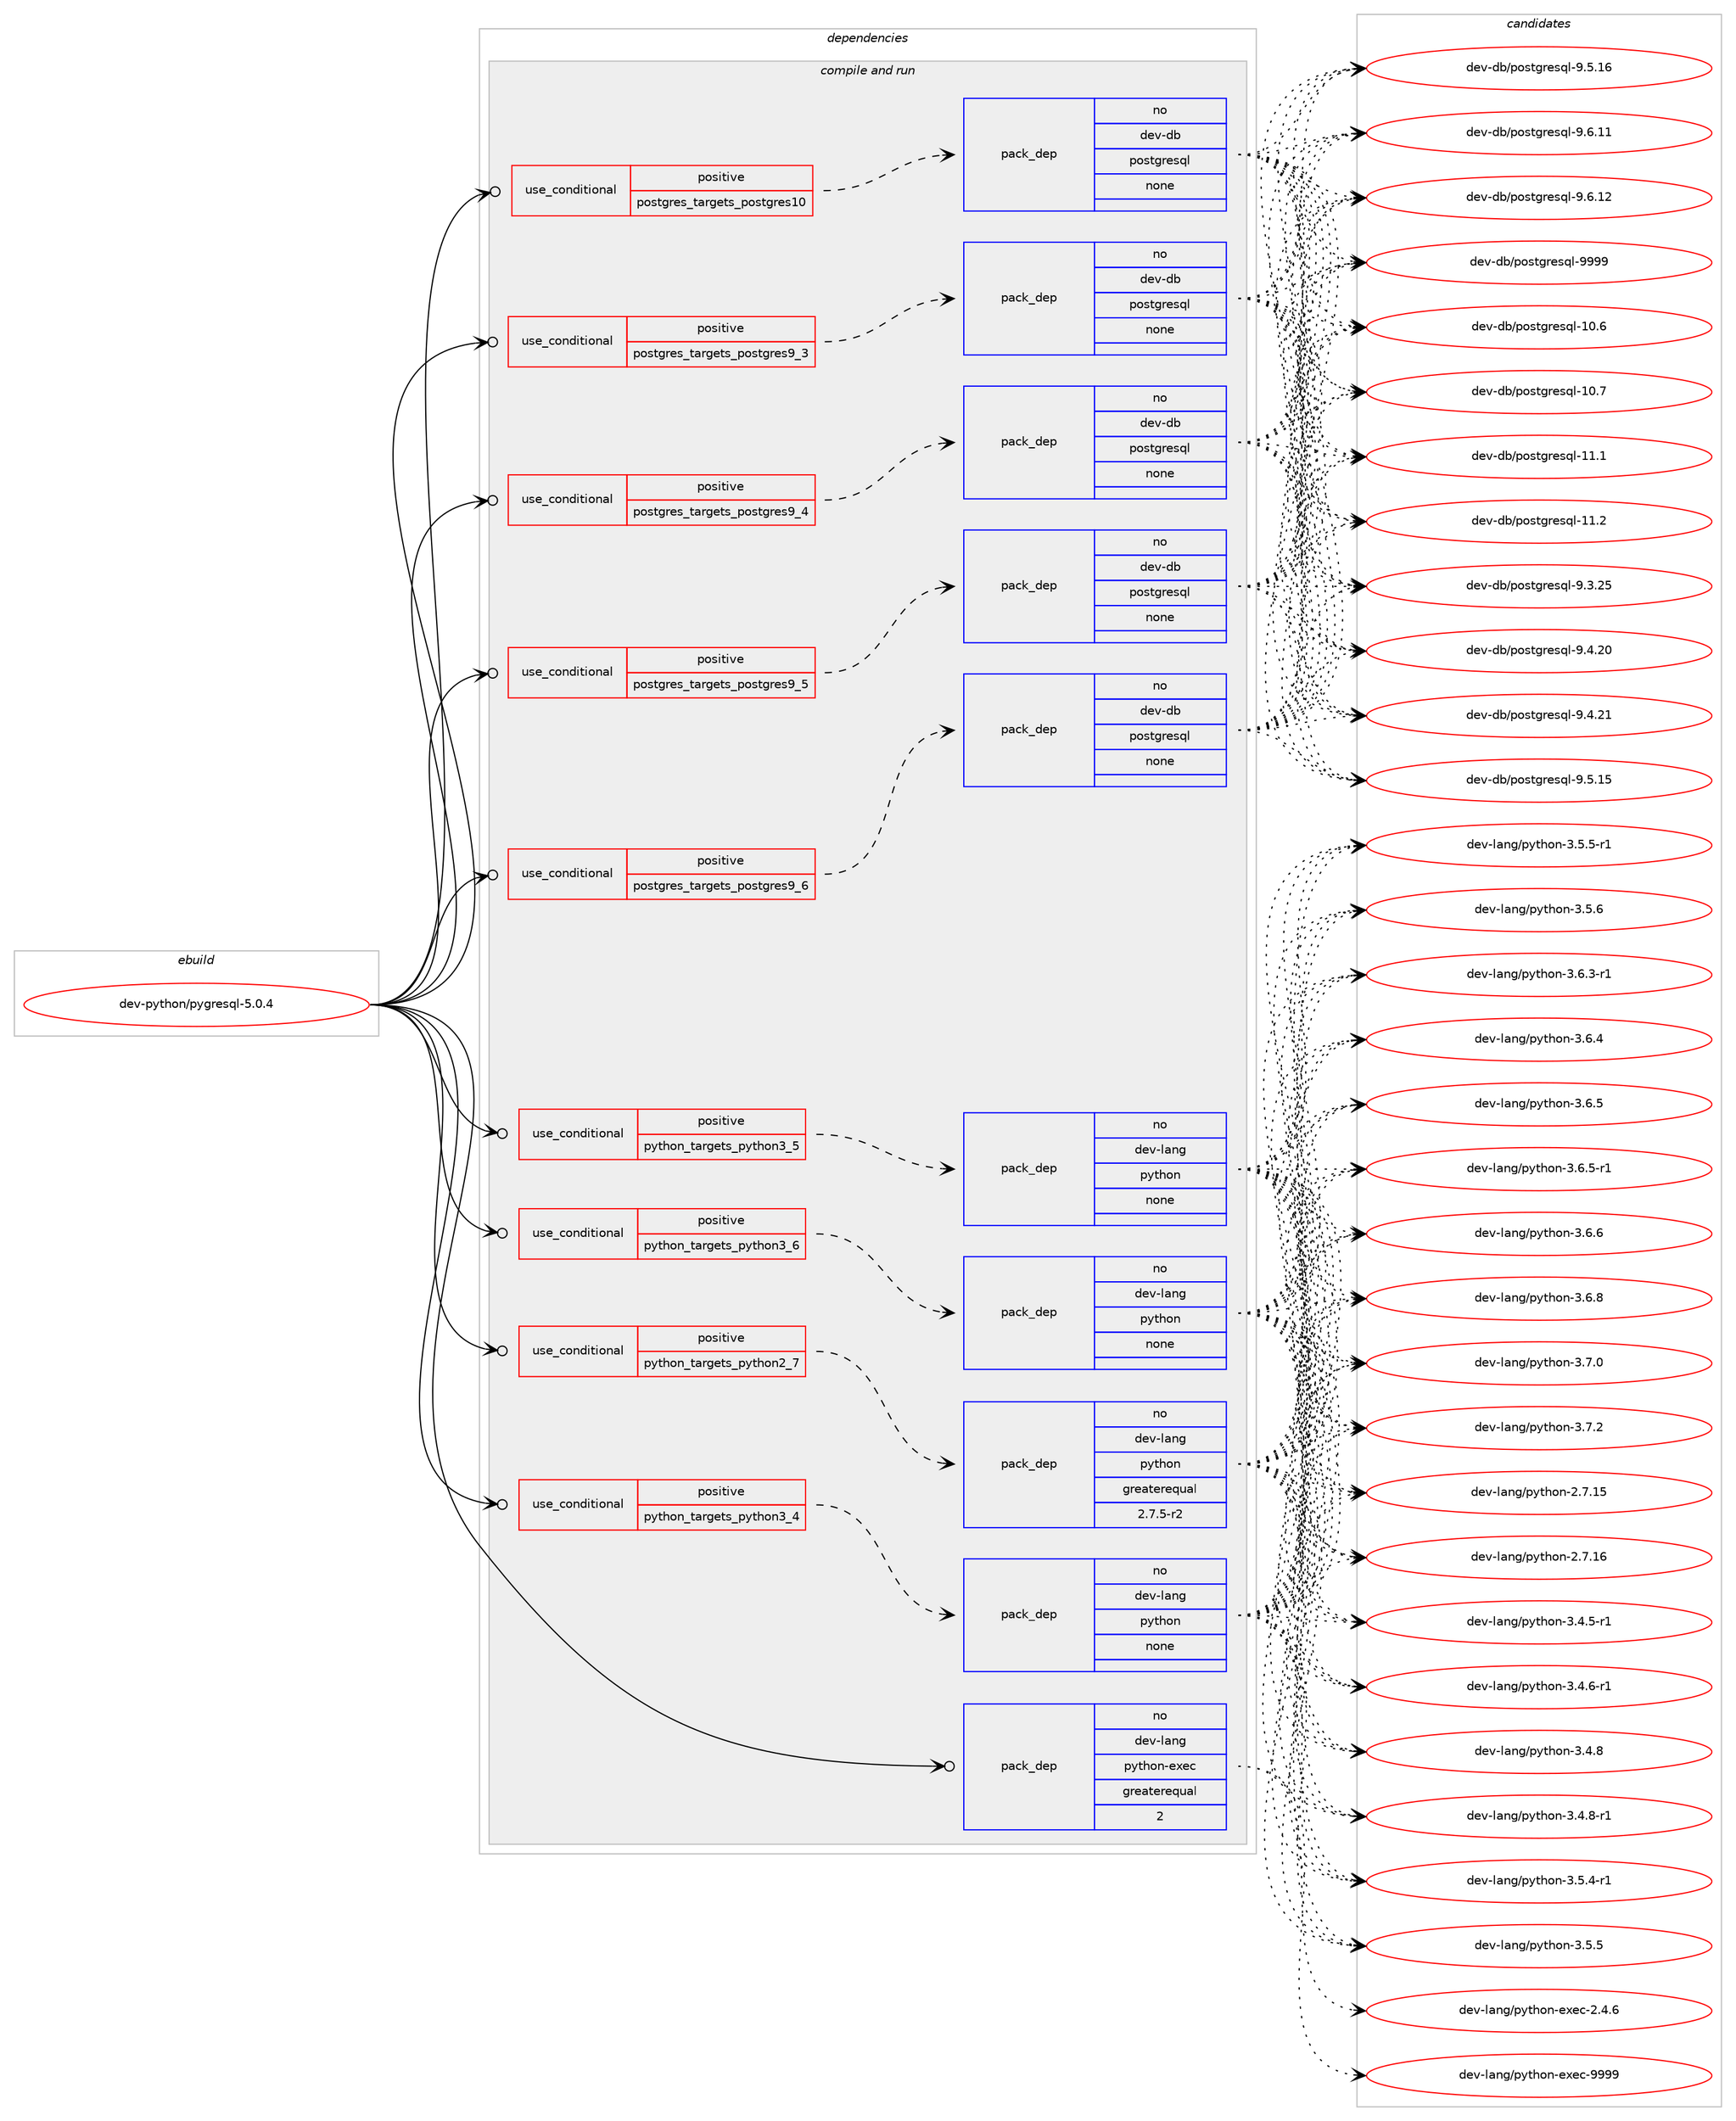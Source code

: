 digraph prolog {

# *************
# Graph options
# *************

newrank=true;
concentrate=true;
compound=true;
graph [rankdir=LR,fontname=Helvetica,fontsize=10,ranksep=1.5];#, ranksep=2.5, nodesep=0.2];
edge  [arrowhead=vee];
node  [fontname=Helvetica,fontsize=10];

# **********
# The ebuild
# **********

subgraph cluster_leftcol {
color=gray;
rank=same;
label=<<i>ebuild</i>>;
id [label="dev-python/pygresql-5.0.4", color=red, width=4, href="../dev-python/pygresql-5.0.4.svg"];
}

# ****************
# The dependencies
# ****************

subgraph cluster_midcol {
color=gray;
label=<<i>dependencies</i>>;
subgraph cluster_compile {
fillcolor="#eeeeee";
style=filled;
label=<<i>compile</i>>;
}
subgraph cluster_compileandrun {
fillcolor="#eeeeee";
style=filled;
label=<<i>compile and run</i>>;
subgraph cond380959 {
dependency1429764 [label=<<TABLE BORDER="0" CELLBORDER="1" CELLSPACING="0" CELLPADDING="4"><TR><TD ROWSPAN="3" CELLPADDING="10">use_conditional</TD></TR><TR><TD>positive</TD></TR><TR><TD>postgres_targets_postgres10</TD></TR></TABLE>>, shape=none, color=red];
subgraph pack1025486 {
dependency1429765 [label=<<TABLE BORDER="0" CELLBORDER="1" CELLSPACING="0" CELLPADDING="4" WIDTH="220"><TR><TD ROWSPAN="6" CELLPADDING="30">pack_dep</TD></TR><TR><TD WIDTH="110">no</TD></TR><TR><TD>dev-db</TD></TR><TR><TD>postgresql</TD></TR><TR><TD>none</TD></TR><TR><TD></TD></TR></TABLE>>, shape=none, color=blue];
}
dependency1429764:e -> dependency1429765:w [weight=20,style="dashed",arrowhead="vee"];
}
id:e -> dependency1429764:w [weight=20,style="solid",arrowhead="odotvee"];
subgraph cond380960 {
dependency1429766 [label=<<TABLE BORDER="0" CELLBORDER="1" CELLSPACING="0" CELLPADDING="4"><TR><TD ROWSPAN="3" CELLPADDING="10">use_conditional</TD></TR><TR><TD>positive</TD></TR><TR><TD>postgres_targets_postgres9_3</TD></TR></TABLE>>, shape=none, color=red];
subgraph pack1025487 {
dependency1429767 [label=<<TABLE BORDER="0" CELLBORDER="1" CELLSPACING="0" CELLPADDING="4" WIDTH="220"><TR><TD ROWSPAN="6" CELLPADDING="30">pack_dep</TD></TR><TR><TD WIDTH="110">no</TD></TR><TR><TD>dev-db</TD></TR><TR><TD>postgresql</TD></TR><TR><TD>none</TD></TR><TR><TD></TD></TR></TABLE>>, shape=none, color=blue];
}
dependency1429766:e -> dependency1429767:w [weight=20,style="dashed",arrowhead="vee"];
}
id:e -> dependency1429766:w [weight=20,style="solid",arrowhead="odotvee"];
subgraph cond380961 {
dependency1429768 [label=<<TABLE BORDER="0" CELLBORDER="1" CELLSPACING="0" CELLPADDING="4"><TR><TD ROWSPAN="3" CELLPADDING="10">use_conditional</TD></TR><TR><TD>positive</TD></TR><TR><TD>postgres_targets_postgres9_4</TD></TR></TABLE>>, shape=none, color=red];
subgraph pack1025488 {
dependency1429769 [label=<<TABLE BORDER="0" CELLBORDER="1" CELLSPACING="0" CELLPADDING="4" WIDTH="220"><TR><TD ROWSPAN="6" CELLPADDING="30">pack_dep</TD></TR><TR><TD WIDTH="110">no</TD></TR><TR><TD>dev-db</TD></TR><TR><TD>postgresql</TD></TR><TR><TD>none</TD></TR><TR><TD></TD></TR></TABLE>>, shape=none, color=blue];
}
dependency1429768:e -> dependency1429769:w [weight=20,style="dashed",arrowhead="vee"];
}
id:e -> dependency1429768:w [weight=20,style="solid",arrowhead="odotvee"];
subgraph cond380962 {
dependency1429770 [label=<<TABLE BORDER="0" CELLBORDER="1" CELLSPACING="0" CELLPADDING="4"><TR><TD ROWSPAN="3" CELLPADDING="10">use_conditional</TD></TR><TR><TD>positive</TD></TR><TR><TD>postgres_targets_postgres9_5</TD></TR></TABLE>>, shape=none, color=red];
subgraph pack1025489 {
dependency1429771 [label=<<TABLE BORDER="0" CELLBORDER="1" CELLSPACING="0" CELLPADDING="4" WIDTH="220"><TR><TD ROWSPAN="6" CELLPADDING="30">pack_dep</TD></TR><TR><TD WIDTH="110">no</TD></TR><TR><TD>dev-db</TD></TR><TR><TD>postgresql</TD></TR><TR><TD>none</TD></TR><TR><TD></TD></TR></TABLE>>, shape=none, color=blue];
}
dependency1429770:e -> dependency1429771:w [weight=20,style="dashed",arrowhead="vee"];
}
id:e -> dependency1429770:w [weight=20,style="solid",arrowhead="odotvee"];
subgraph cond380963 {
dependency1429772 [label=<<TABLE BORDER="0" CELLBORDER="1" CELLSPACING="0" CELLPADDING="4"><TR><TD ROWSPAN="3" CELLPADDING="10">use_conditional</TD></TR><TR><TD>positive</TD></TR><TR><TD>postgres_targets_postgres9_6</TD></TR></TABLE>>, shape=none, color=red];
subgraph pack1025490 {
dependency1429773 [label=<<TABLE BORDER="0" CELLBORDER="1" CELLSPACING="0" CELLPADDING="4" WIDTH="220"><TR><TD ROWSPAN="6" CELLPADDING="30">pack_dep</TD></TR><TR><TD WIDTH="110">no</TD></TR><TR><TD>dev-db</TD></TR><TR><TD>postgresql</TD></TR><TR><TD>none</TD></TR><TR><TD></TD></TR></TABLE>>, shape=none, color=blue];
}
dependency1429772:e -> dependency1429773:w [weight=20,style="dashed",arrowhead="vee"];
}
id:e -> dependency1429772:w [weight=20,style="solid",arrowhead="odotvee"];
subgraph cond380964 {
dependency1429774 [label=<<TABLE BORDER="0" CELLBORDER="1" CELLSPACING="0" CELLPADDING="4"><TR><TD ROWSPAN="3" CELLPADDING="10">use_conditional</TD></TR><TR><TD>positive</TD></TR><TR><TD>python_targets_python2_7</TD></TR></TABLE>>, shape=none, color=red];
subgraph pack1025491 {
dependency1429775 [label=<<TABLE BORDER="0" CELLBORDER="1" CELLSPACING="0" CELLPADDING="4" WIDTH="220"><TR><TD ROWSPAN="6" CELLPADDING="30">pack_dep</TD></TR><TR><TD WIDTH="110">no</TD></TR><TR><TD>dev-lang</TD></TR><TR><TD>python</TD></TR><TR><TD>greaterequal</TD></TR><TR><TD>2.7.5-r2</TD></TR></TABLE>>, shape=none, color=blue];
}
dependency1429774:e -> dependency1429775:w [weight=20,style="dashed",arrowhead="vee"];
}
id:e -> dependency1429774:w [weight=20,style="solid",arrowhead="odotvee"];
subgraph cond380965 {
dependency1429776 [label=<<TABLE BORDER="0" CELLBORDER="1" CELLSPACING="0" CELLPADDING="4"><TR><TD ROWSPAN="3" CELLPADDING="10">use_conditional</TD></TR><TR><TD>positive</TD></TR><TR><TD>python_targets_python3_4</TD></TR></TABLE>>, shape=none, color=red];
subgraph pack1025492 {
dependency1429777 [label=<<TABLE BORDER="0" CELLBORDER="1" CELLSPACING="0" CELLPADDING="4" WIDTH="220"><TR><TD ROWSPAN="6" CELLPADDING="30">pack_dep</TD></TR><TR><TD WIDTH="110">no</TD></TR><TR><TD>dev-lang</TD></TR><TR><TD>python</TD></TR><TR><TD>none</TD></TR><TR><TD></TD></TR></TABLE>>, shape=none, color=blue];
}
dependency1429776:e -> dependency1429777:w [weight=20,style="dashed",arrowhead="vee"];
}
id:e -> dependency1429776:w [weight=20,style="solid",arrowhead="odotvee"];
subgraph cond380966 {
dependency1429778 [label=<<TABLE BORDER="0" CELLBORDER="1" CELLSPACING="0" CELLPADDING="4"><TR><TD ROWSPAN="3" CELLPADDING="10">use_conditional</TD></TR><TR><TD>positive</TD></TR><TR><TD>python_targets_python3_5</TD></TR></TABLE>>, shape=none, color=red];
subgraph pack1025493 {
dependency1429779 [label=<<TABLE BORDER="0" CELLBORDER="1" CELLSPACING="0" CELLPADDING="4" WIDTH="220"><TR><TD ROWSPAN="6" CELLPADDING="30">pack_dep</TD></TR><TR><TD WIDTH="110">no</TD></TR><TR><TD>dev-lang</TD></TR><TR><TD>python</TD></TR><TR><TD>none</TD></TR><TR><TD></TD></TR></TABLE>>, shape=none, color=blue];
}
dependency1429778:e -> dependency1429779:w [weight=20,style="dashed",arrowhead="vee"];
}
id:e -> dependency1429778:w [weight=20,style="solid",arrowhead="odotvee"];
subgraph cond380967 {
dependency1429780 [label=<<TABLE BORDER="0" CELLBORDER="1" CELLSPACING="0" CELLPADDING="4"><TR><TD ROWSPAN="3" CELLPADDING="10">use_conditional</TD></TR><TR><TD>positive</TD></TR><TR><TD>python_targets_python3_6</TD></TR></TABLE>>, shape=none, color=red];
subgraph pack1025494 {
dependency1429781 [label=<<TABLE BORDER="0" CELLBORDER="1" CELLSPACING="0" CELLPADDING="4" WIDTH="220"><TR><TD ROWSPAN="6" CELLPADDING="30">pack_dep</TD></TR><TR><TD WIDTH="110">no</TD></TR><TR><TD>dev-lang</TD></TR><TR><TD>python</TD></TR><TR><TD>none</TD></TR><TR><TD></TD></TR></TABLE>>, shape=none, color=blue];
}
dependency1429780:e -> dependency1429781:w [weight=20,style="dashed",arrowhead="vee"];
}
id:e -> dependency1429780:w [weight=20,style="solid",arrowhead="odotvee"];
subgraph pack1025495 {
dependency1429782 [label=<<TABLE BORDER="0" CELLBORDER="1" CELLSPACING="0" CELLPADDING="4" WIDTH="220"><TR><TD ROWSPAN="6" CELLPADDING="30">pack_dep</TD></TR><TR><TD WIDTH="110">no</TD></TR><TR><TD>dev-lang</TD></TR><TR><TD>python-exec</TD></TR><TR><TD>greaterequal</TD></TR><TR><TD>2</TD></TR></TABLE>>, shape=none, color=blue];
}
id:e -> dependency1429782:w [weight=20,style="solid",arrowhead="odotvee"];
}
subgraph cluster_run {
fillcolor="#eeeeee";
style=filled;
label=<<i>run</i>>;
}
}

# **************
# The candidates
# **************

subgraph cluster_choices {
rank=same;
color=gray;
label=<<i>candidates</i>>;

subgraph choice1025486 {
color=black;
nodesep=1;
choice1001011184510098471121111151161031141011151131084549484654 [label="dev-db/postgresql-10.6", color=red, width=4,href="../dev-db/postgresql-10.6.svg"];
choice1001011184510098471121111151161031141011151131084549484655 [label="dev-db/postgresql-10.7", color=red, width=4,href="../dev-db/postgresql-10.7.svg"];
choice1001011184510098471121111151161031141011151131084549494649 [label="dev-db/postgresql-11.1", color=red, width=4,href="../dev-db/postgresql-11.1.svg"];
choice1001011184510098471121111151161031141011151131084549494650 [label="dev-db/postgresql-11.2", color=red, width=4,href="../dev-db/postgresql-11.2.svg"];
choice10010111845100984711211111511610311410111511310845574651465053 [label="dev-db/postgresql-9.3.25", color=red, width=4,href="../dev-db/postgresql-9.3.25.svg"];
choice10010111845100984711211111511610311410111511310845574652465048 [label="dev-db/postgresql-9.4.20", color=red, width=4,href="../dev-db/postgresql-9.4.20.svg"];
choice10010111845100984711211111511610311410111511310845574652465049 [label="dev-db/postgresql-9.4.21", color=red, width=4,href="../dev-db/postgresql-9.4.21.svg"];
choice10010111845100984711211111511610311410111511310845574653464953 [label="dev-db/postgresql-9.5.15", color=red, width=4,href="../dev-db/postgresql-9.5.15.svg"];
choice10010111845100984711211111511610311410111511310845574653464954 [label="dev-db/postgresql-9.5.16", color=red, width=4,href="../dev-db/postgresql-9.5.16.svg"];
choice10010111845100984711211111511610311410111511310845574654464949 [label="dev-db/postgresql-9.6.11", color=red, width=4,href="../dev-db/postgresql-9.6.11.svg"];
choice10010111845100984711211111511610311410111511310845574654464950 [label="dev-db/postgresql-9.6.12", color=red, width=4,href="../dev-db/postgresql-9.6.12.svg"];
choice1001011184510098471121111151161031141011151131084557575757 [label="dev-db/postgresql-9999", color=red, width=4,href="../dev-db/postgresql-9999.svg"];
dependency1429765:e -> choice1001011184510098471121111151161031141011151131084549484654:w [style=dotted,weight="100"];
dependency1429765:e -> choice1001011184510098471121111151161031141011151131084549484655:w [style=dotted,weight="100"];
dependency1429765:e -> choice1001011184510098471121111151161031141011151131084549494649:w [style=dotted,weight="100"];
dependency1429765:e -> choice1001011184510098471121111151161031141011151131084549494650:w [style=dotted,weight="100"];
dependency1429765:e -> choice10010111845100984711211111511610311410111511310845574651465053:w [style=dotted,weight="100"];
dependency1429765:e -> choice10010111845100984711211111511610311410111511310845574652465048:w [style=dotted,weight="100"];
dependency1429765:e -> choice10010111845100984711211111511610311410111511310845574652465049:w [style=dotted,weight="100"];
dependency1429765:e -> choice10010111845100984711211111511610311410111511310845574653464953:w [style=dotted,weight="100"];
dependency1429765:e -> choice10010111845100984711211111511610311410111511310845574653464954:w [style=dotted,weight="100"];
dependency1429765:e -> choice10010111845100984711211111511610311410111511310845574654464949:w [style=dotted,weight="100"];
dependency1429765:e -> choice10010111845100984711211111511610311410111511310845574654464950:w [style=dotted,weight="100"];
dependency1429765:e -> choice1001011184510098471121111151161031141011151131084557575757:w [style=dotted,weight="100"];
}
subgraph choice1025487 {
color=black;
nodesep=1;
choice1001011184510098471121111151161031141011151131084549484654 [label="dev-db/postgresql-10.6", color=red, width=4,href="../dev-db/postgresql-10.6.svg"];
choice1001011184510098471121111151161031141011151131084549484655 [label="dev-db/postgresql-10.7", color=red, width=4,href="../dev-db/postgresql-10.7.svg"];
choice1001011184510098471121111151161031141011151131084549494649 [label="dev-db/postgresql-11.1", color=red, width=4,href="../dev-db/postgresql-11.1.svg"];
choice1001011184510098471121111151161031141011151131084549494650 [label="dev-db/postgresql-11.2", color=red, width=4,href="../dev-db/postgresql-11.2.svg"];
choice10010111845100984711211111511610311410111511310845574651465053 [label="dev-db/postgresql-9.3.25", color=red, width=4,href="../dev-db/postgresql-9.3.25.svg"];
choice10010111845100984711211111511610311410111511310845574652465048 [label="dev-db/postgresql-9.4.20", color=red, width=4,href="../dev-db/postgresql-9.4.20.svg"];
choice10010111845100984711211111511610311410111511310845574652465049 [label="dev-db/postgresql-9.4.21", color=red, width=4,href="../dev-db/postgresql-9.4.21.svg"];
choice10010111845100984711211111511610311410111511310845574653464953 [label="dev-db/postgresql-9.5.15", color=red, width=4,href="../dev-db/postgresql-9.5.15.svg"];
choice10010111845100984711211111511610311410111511310845574653464954 [label="dev-db/postgresql-9.5.16", color=red, width=4,href="../dev-db/postgresql-9.5.16.svg"];
choice10010111845100984711211111511610311410111511310845574654464949 [label="dev-db/postgresql-9.6.11", color=red, width=4,href="../dev-db/postgresql-9.6.11.svg"];
choice10010111845100984711211111511610311410111511310845574654464950 [label="dev-db/postgresql-9.6.12", color=red, width=4,href="../dev-db/postgresql-9.6.12.svg"];
choice1001011184510098471121111151161031141011151131084557575757 [label="dev-db/postgresql-9999", color=red, width=4,href="../dev-db/postgresql-9999.svg"];
dependency1429767:e -> choice1001011184510098471121111151161031141011151131084549484654:w [style=dotted,weight="100"];
dependency1429767:e -> choice1001011184510098471121111151161031141011151131084549484655:w [style=dotted,weight="100"];
dependency1429767:e -> choice1001011184510098471121111151161031141011151131084549494649:w [style=dotted,weight="100"];
dependency1429767:e -> choice1001011184510098471121111151161031141011151131084549494650:w [style=dotted,weight="100"];
dependency1429767:e -> choice10010111845100984711211111511610311410111511310845574651465053:w [style=dotted,weight="100"];
dependency1429767:e -> choice10010111845100984711211111511610311410111511310845574652465048:w [style=dotted,weight="100"];
dependency1429767:e -> choice10010111845100984711211111511610311410111511310845574652465049:w [style=dotted,weight="100"];
dependency1429767:e -> choice10010111845100984711211111511610311410111511310845574653464953:w [style=dotted,weight="100"];
dependency1429767:e -> choice10010111845100984711211111511610311410111511310845574653464954:w [style=dotted,weight="100"];
dependency1429767:e -> choice10010111845100984711211111511610311410111511310845574654464949:w [style=dotted,weight="100"];
dependency1429767:e -> choice10010111845100984711211111511610311410111511310845574654464950:w [style=dotted,weight="100"];
dependency1429767:e -> choice1001011184510098471121111151161031141011151131084557575757:w [style=dotted,weight="100"];
}
subgraph choice1025488 {
color=black;
nodesep=1;
choice1001011184510098471121111151161031141011151131084549484654 [label="dev-db/postgresql-10.6", color=red, width=4,href="../dev-db/postgresql-10.6.svg"];
choice1001011184510098471121111151161031141011151131084549484655 [label="dev-db/postgresql-10.7", color=red, width=4,href="../dev-db/postgresql-10.7.svg"];
choice1001011184510098471121111151161031141011151131084549494649 [label="dev-db/postgresql-11.1", color=red, width=4,href="../dev-db/postgresql-11.1.svg"];
choice1001011184510098471121111151161031141011151131084549494650 [label="dev-db/postgresql-11.2", color=red, width=4,href="../dev-db/postgresql-11.2.svg"];
choice10010111845100984711211111511610311410111511310845574651465053 [label="dev-db/postgresql-9.3.25", color=red, width=4,href="../dev-db/postgresql-9.3.25.svg"];
choice10010111845100984711211111511610311410111511310845574652465048 [label="dev-db/postgresql-9.4.20", color=red, width=4,href="../dev-db/postgresql-9.4.20.svg"];
choice10010111845100984711211111511610311410111511310845574652465049 [label="dev-db/postgresql-9.4.21", color=red, width=4,href="../dev-db/postgresql-9.4.21.svg"];
choice10010111845100984711211111511610311410111511310845574653464953 [label="dev-db/postgresql-9.5.15", color=red, width=4,href="../dev-db/postgresql-9.5.15.svg"];
choice10010111845100984711211111511610311410111511310845574653464954 [label="dev-db/postgresql-9.5.16", color=red, width=4,href="../dev-db/postgresql-9.5.16.svg"];
choice10010111845100984711211111511610311410111511310845574654464949 [label="dev-db/postgresql-9.6.11", color=red, width=4,href="../dev-db/postgresql-9.6.11.svg"];
choice10010111845100984711211111511610311410111511310845574654464950 [label="dev-db/postgresql-9.6.12", color=red, width=4,href="../dev-db/postgresql-9.6.12.svg"];
choice1001011184510098471121111151161031141011151131084557575757 [label="dev-db/postgresql-9999", color=red, width=4,href="../dev-db/postgresql-9999.svg"];
dependency1429769:e -> choice1001011184510098471121111151161031141011151131084549484654:w [style=dotted,weight="100"];
dependency1429769:e -> choice1001011184510098471121111151161031141011151131084549484655:w [style=dotted,weight="100"];
dependency1429769:e -> choice1001011184510098471121111151161031141011151131084549494649:w [style=dotted,weight="100"];
dependency1429769:e -> choice1001011184510098471121111151161031141011151131084549494650:w [style=dotted,weight="100"];
dependency1429769:e -> choice10010111845100984711211111511610311410111511310845574651465053:w [style=dotted,weight="100"];
dependency1429769:e -> choice10010111845100984711211111511610311410111511310845574652465048:w [style=dotted,weight="100"];
dependency1429769:e -> choice10010111845100984711211111511610311410111511310845574652465049:w [style=dotted,weight="100"];
dependency1429769:e -> choice10010111845100984711211111511610311410111511310845574653464953:w [style=dotted,weight="100"];
dependency1429769:e -> choice10010111845100984711211111511610311410111511310845574653464954:w [style=dotted,weight="100"];
dependency1429769:e -> choice10010111845100984711211111511610311410111511310845574654464949:w [style=dotted,weight="100"];
dependency1429769:e -> choice10010111845100984711211111511610311410111511310845574654464950:w [style=dotted,weight="100"];
dependency1429769:e -> choice1001011184510098471121111151161031141011151131084557575757:w [style=dotted,weight="100"];
}
subgraph choice1025489 {
color=black;
nodesep=1;
choice1001011184510098471121111151161031141011151131084549484654 [label="dev-db/postgresql-10.6", color=red, width=4,href="../dev-db/postgresql-10.6.svg"];
choice1001011184510098471121111151161031141011151131084549484655 [label="dev-db/postgresql-10.7", color=red, width=4,href="../dev-db/postgresql-10.7.svg"];
choice1001011184510098471121111151161031141011151131084549494649 [label="dev-db/postgresql-11.1", color=red, width=4,href="../dev-db/postgresql-11.1.svg"];
choice1001011184510098471121111151161031141011151131084549494650 [label="dev-db/postgresql-11.2", color=red, width=4,href="../dev-db/postgresql-11.2.svg"];
choice10010111845100984711211111511610311410111511310845574651465053 [label="dev-db/postgresql-9.3.25", color=red, width=4,href="../dev-db/postgresql-9.3.25.svg"];
choice10010111845100984711211111511610311410111511310845574652465048 [label="dev-db/postgresql-9.4.20", color=red, width=4,href="../dev-db/postgresql-9.4.20.svg"];
choice10010111845100984711211111511610311410111511310845574652465049 [label="dev-db/postgresql-9.4.21", color=red, width=4,href="../dev-db/postgresql-9.4.21.svg"];
choice10010111845100984711211111511610311410111511310845574653464953 [label="dev-db/postgresql-9.5.15", color=red, width=4,href="../dev-db/postgresql-9.5.15.svg"];
choice10010111845100984711211111511610311410111511310845574653464954 [label="dev-db/postgresql-9.5.16", color=red, width=4,href="../dev-db/postgresql-9.5.16.svg"];
choice10010111845100984711211111511610311410111511310845574654464949 [label="dev-db/postgresql-9.6.11", color=red, width=4,href="../dev-db/postgresql-9.6.11.svg"];
choice10010111845100984711211111511610311410111511310845574654464950 [label="dev-db/postgresql-9.6.12", color=red, width=4,href="../dev-db/postgresql-9.6.12.svg"];
choice1001011184510098471121111151161031141011151131084557575757 [label="dev-db/postgresql-9999", color=red, width=4,href="../dev-db/postgresql-9999.svg"];
dependency1429771:e -> choice1001011184510098471121111151161031141011151131084549484654:w [style=dotted,weight="100"];
dependency1429771:e -> choice1001011184510098471121111151161031141011151131084549484655:w [style=dotted,weight="100"];
dependency1429771:e -> choice1001011184510098471121111151161031141011151131084549494649:w [style=dotted,weight="100"];
dependency1429771:e -> choice1001011184510098471121111151161031141011151131084549494650:w [style=dotted,weight="100"];
dependency1429771:e -> choice10010111845100984711211111511610311410111511310845574651465053:w [style=dotted,weight="100"];
dependency1429771:e -> choice10010111845100984711211111511610311410111511310845574652465048:w [style=dotted,weight="100"];
dependency1429771:e -> choice10010111845100984711211111511610311410111511310845574652465049:w [style=dotted,weight="100"];
dependency1429771:e -> choice10010111845100984711211111511610311410111511310845574653464953:w [style=dotted,weight="100"];
dependency1429771:e -> choice10010111845100984711211111511610311410111511310845574653464954:w [style=dotted,weight="100"];
dependency1429771:e -> choice10010111845100984711211111511610311410111511310845574654464949:w [style=dotted,weight="100"];
dependency1429771:e -> choice10010111845100984711211111511610311410111511310845574654464950:w [style=dotted,weight="100"];
dependency1429771:e -> choice1001011184510098471121111151161031141011151131084557575757:w [style=dotted,weight="100"];
}
subgraph choice1025490 {
color=black;
nodesep=1;
choice1001011184510098471121111151161031141011151131084549484654 [label="dev-db/postgresql-10.6", color=red, width=4,href="../dev-db/postgresql-10.6.svg"];
choice1001011184510098471121111151161031141011151131084549484655 [label="dev-db/postgresql-10.7", color=red, width=4,href="../dev-db/postgresql-10.7.svg"];
choice1001011184510098471121111151161031141011151131084549494649 [label="dev-db/postgresql-11.1", color=red, width=4,href="../dev-db/postgresql-11.1.svg"];
choice1001011184510098471121111151161031141011151131084549494650 [label="dev-db/postgresql-11.2", color=red, width=4,href="../dev-db/postgresql-11.2.svg"];
choice10010111845100984711211111511610311410111511310845574651465053 [label="dev-db/postgresql-9.3.25", color=red, width=4,href="../dev-db/postgresql-9.3.25.svg"];
choice10010111845100984711211111511610311410111511310845574652465048 [label="dev-db/postgresql-9.4.20", color=red, width=4,href="../dev-db/postgresql-9.4.20.svg"];
choice10010111845100984711211111511610311410111511310845574652465049 [label="dev-db/postgresql-9.4.21", color=red, width=4,href="../dev-db/postgresql-9.4.21.svg"];
choice10010111845100984711211111511610311410111511310845574653464953 [label="dev-db/postgresql-9.5.15", color=red, width=4,href="../dev-db/postgresql-9.5.15.svg"];
choice10010111845100984711211111511610311410111511310845574653464954 [label="dev-db/postgresql-9.5.16", color=red, width=4,href="../dev-db/postgresql-9.5.16.svg"];
choice10010111845100984711211111511610311410111511310845574654464949 [label="dev-db/postgresql-9.6.11", color=red, width=4,href="../dev-db/postgresql-9.6.11.svg"];
choice10010111845100984711211111511610311410111511310845574654464950 [label="dev-db/postgresql-9.6.12", color=red, width=4,href="../dev-db/postgresql-9.6.12.svg"];
choice1001011184510098471121111151161031141011151131084557575757 [label="dev-db/postgresql-9999", color=red, width=4,href="../dev-db/postgresql-9999.svg"];
dependency1429773:e -> choice1001011184510098471121111151161031141011151131084549484654:w [style=dotted,weight="100"];
dependency1429773:e -> choice1001011184510098471121111151161031141011151131084549484655:w [style=dotted,weight="100"];
dependency1429773:e -> choice1001011184510098471121111151161031141011151131084549494649:w [style=dotted,weight="100"];
dependency1429773:e -> choice1001011184510098471121111151161031141011151131084549494650:w [style=dotted,weight="100"];
dependency1429773:e -> choice10010111845100984711211111511610311410111511310845574651465053:w [style=dotted,weight="100"];
dependency1429773:e -> choice10010111845100984711211111511610311410111511310845574652465048:w [style=dotted,weight="100"];
dependency1429773:e -> choice10010111845100984711211111511610311410111511310845574652465049:w [style=dotted,weight="100"];
dependency1429773:e -> choice10010111845100984711211111511610311410111511310845574653464953:w [style=dotted,weight="100"];
dependency1429773:e -> choice10010111845100984711211111511610311410111511310845574653464954:w [style=dotted,weight="100"];
dependency1429773:e -> choice10010111845100984711211111511610311410111511310845574654464949:w [style=dotted,weight="100"];
dependency1429773:e -> choice10010111845100984711211111511610311410111511310845574654464950:w [style=dotted,weight="100"];
dependency1429773:e -> choice1001011184510098471121111151161031141011151131084557575757:w [style=dotted,weight="100"];
}
subgraph choice1025491 {
color=black;
nodesep=1;
choice10010111845108971101034711212111610411111045504655464953 [label="dev-lang/python-2.7.15", color=red, width=4,href="../dev-lang/python-2.7.15.svg"];
choice10010111845108971101034711212111610411111045504655464954 [label="dev-lang/python-2.7.16", color=red, width=4,href="../dev-lang/python-2.7.16.svg"];
choice1001011184510897110103471121211161041111104551465246534511449 [label="dev-lang/python-3.4.5-r1", color=red, width=4,href="../dev-lang/python-3.4.5-r1.svg"];
choice1001011184510897110103471121211161041111104551465246544511449 [label="dev-lang/python-3.4.6-r1", color=red, width=4,href="../dev-lang/python-3.4.6-r1.svg"];
choice100101118451089711010347112121116104111110455146524656 [label="dev-lang/python-3.4.8", color=red, width=4,href="../dev-lang/python-3.4.8.svg"];
choice1001011184510897110103471121211161041111104551465246564511449 [label="dev-lang/python-3.4.8-r1", color=red, width=4,href="../dev-lang/python-3.4.8-r1.svg"];
choice1001011184510897110103471121211161041111104551465346524511449 [label="dev-lang/python-3.5.4-r1", color=red, width=4,href="../dev-lang/python-3.5.4-r1.svg"];
choice100101118451089711010347112121116104111110455146534653 [label="dev-lang/python-3.5.5", color=red, width=4,href="../dev-lang/python-3.5.5.svg"];
choice1001011184510897110103471121211161041111104551465346534511449 [label="dev-lang/python-3.5.5-r1", color=red, width=4,href="../dev-lang/python-3.5.5-r1.svg"];
choice100101118451089711010347112121116104111110455146534654 [label="dev-lang/python-3.5.6", color=red, width=4,href="../dev-lang/python-3.5.6.svg"];
choice1001011184510897110103471121211161041111104551465446514511449 [label="dev-lang/python-3.6.3-r1", color=red, width=4,href="../dev-lang/python-3.6.3-r1.svg"];
choice100101118451089711010347112121116104111110455146544652 [label="dev-lang/python-3.6.4", color=red, width=4,href="../dev-lang/python-3.6.4.svg"];
choice100101118451089711010347112121116104111110455146544653 [label="dev-lang/python-3.6.5", color=red, width=4,href="../dev-lang/python-3.6.5.svg"];
choice1001011184510897110103471121211161041111104551465446534511449 [label="dev-lang/python-3.6.5-r1", color=red, width=4,href="../dev-lang/python-3.6.5-r1.svg"];
choice100101118451089711010347112121116104111110455146544654 [label="dev-lang/python-3.6.6", color=red, width=4,href="../dev-lang/python-3.6.6.svg"];
choice100101118451089711010347112121116104111110455146544656 [label="dev-lang/python-3.6.8", color=red, width=4,href="../dev-lang/python-3.6.8.svg"];
choice100101118451089711010347112121116104111110455146554648 [label="dev-lang/python-3.7.0", color=red, width=4,href="../dev-lang/python-3.7.0.svg"];
choice100101118451089711010347112121116104111110455146554650 [label="dev-lang/python-3.7.2", color=red, width=4,href="../dev-lang/python-3.7.2.svg"];
dependency1429775:e -> choice10010111845108971101034711212111610411111045504655464953:w [style=dotted,weight="100"];
dependency1429775:e -> choice10010111845108971101034711212111610411111045504655464954:w [style=dotted,weight="100"];
dependency1429775:e -> choice1001011184510897110103471121211161041111104551465246534511449:w [style=dotted,weight="100"];
dependency1429775:e -> choice1001011184510897110103471121211161041111104551465246544511449:w [style=dotted,weight="100"];
dependency1429775:e -> choice100101118451089711010347112121116104111110455146524656:w [style=dotted,weight="100"];
dependency1429775:e -> choice1001011184510897110103471121211161041111104551465246564511449:w [style=dotted,weight="100"];
dependency1429775:e -> choice1001011184510897110103471121211161041111104551465346524511449:w [style=dotted,weight="100"];
dependency1429775:e -> choice100101118451089711010347112121116104111110455146534653:w [style=dotted,weight="100"];
dependency1429775:e -> choice1001011184510897110103471121211161041111104551465346534511449:w [style=dotted,weight="100"];
dependency1429775:e -> choice100101118451089711010347112121116104111110455146534654:w [style=dotted,weight="100"];
dependency1429775:e -> choice1001011184510897110103471121211161041111104551465446514511449:w [style=dotted,weight="100"];
dependency1429775:e -> choice100101118451089711010347112121116104111110455146544652:w [style=dotted,weight="100"];
dependency1429775:e -> choice100101118451089711010347112121116104111110455146544653:w [style=dotted,weight="100"];
dependency1429775:e -> choice1001011184510897110103471121211161041111104551465446534511449:w [style=dotted,weight="100"];
dependency1429775:e -> choice100101118451089711010347112121116104111110455146544654:w [style=dotted,weight="100"];
dependency1429775:e -> choice100101118451089711010347112121116104111110455146544656:w [style=dotted,weight="100"];
dependency1429775:e -> choice100101118451089711010347112121116104111110455146554648:w [style=dotted,weight="100"];
dependency1429775:e -> choice100101118451089711010347112121116104111110455146554650:w [style=dotted,weight="100"];
}
subgraph choice1025492 {
color=black;
nodesep=1;
choice10010111845108971101034711212111610411111045504655464953 [label="dev-lang/python-2.7.15", color=red, width=4,href="../dev-lang/python-2.7.15.svg"];
choice10010111845108971101034711212111610411111045504655464954 [label="dev-lang/python-2.7.16", color=red, width=4,href="../dev-lang/python-2.7.16.svg"];
choice1001011184510897110103471121211161041111104551465246534511449 [label="dev-lang/python-3.4.5-r1", color=red, width=4,href="../dev-lang/python-3.4.5-r1.svg"];
choice1001011184510897110103471121211161041111104551465246544511449 [label="dev-lang/python-3.4.6-r1", color=red, width=4,href="../dev-lang/python-3.4.6-r1.svg"];
choice100101118451089711010347112121116104111110455146524656 [label="dev-lang/python-3.4.8", color=red, width=4,href="../dev-lang/python-3.4.8.svg"];
choice1001011184510897110103471121211161041111104551465246564511449 [label="dev-lang/python-3.4.8-r1", color=red, width=4,href="../dev-lang/python-3.4.8-r1.svg"];
choice1001011184510897110103471121211161041111104551465346524511449 [label="dev-lang/python-3.5.4-r1", color=red, width=4,href="../dev-lang/python-3.5.4-r1.svg"];
choice100101118451089711010347112121116104111110455146534653 [label="dev-lang/python-3.5.5", color=red, width=4,href="../dev-lang/python-3.5.5.svg"];
choice1001011184510897110103471121211161041111104551465346534511449 [label="dev-lang/python-3.5.5-r1", color=red, width=4,href="../dev-lang/python-3.5.5-r1.svg"];
choice100101118451089711010347112121116104111110455146534654 [label="dev-lang/python-3.5.6", color=red, width=4,href="../dev-lang/python-3.5.6.svg"];
choice1001011184510897110103471121211161041111104551465446514511449 [label="dev-lang/python-3.6.3-r1", color=red, width=4,href="../dev-lang/python-3.6.3-r1.svg"];
choice100101118451089711010347112121116104111110455146544652 [label="dev-lang/python-3.6.4", color=red, width=4,href="../dev-lang/python-3.6.4.svg"];
choice100101118451089711010347112121116104111110455146544653 [label="dev-lang/python-3.6.5", color=red, width=4,href="../dev-lang/python-3.6.5.svg"];
choice1001011184510897110103471121211161041111104551465446534511449 [label="dev-lang/python-3.6.5-r1", color=red, width=4,href="../dev-lang/python-3.6.5-r1.svg"];
choice100101118451089711010347112121116104111110455146544654 [label="dev-lang/python-3.6.6", color=red, width=4,href="../dev-lang/python-3.6.6.svg"];
choice100101118451089711010347112121116104111110455146544656 [label="dev-lang/python-3.6.8", color=red, width=4,href="../dev-lang/python-3.6.8.svg"];
choice100101118451089711010347112121116104111110455146554648 [label="dev-lang/python-3.7.0", color=red, width=4,href="../dev-lang/python-3.7.0.svg"];
choice100101118451089711010347112121116104111110455146554650 [label="dev-lang/python-3.7.2", color=red, width=4,href="../dev-lang/python-3.7.2.svg"];
dependency1429777:e -> choice10010111845108971101034711212111610411111045504655464953:w [style=dotted,weight="100"];
dependency1429777:e -> choice10010111845108971101034711212111610411111045504655464954:w [style=dotted,weight="100"];
dependency1429777:e -> choice1001011184510897110103471121211161041111104551465246534511449:w [style=dotted,weight="100"];
dependency1429777:e -> choice1001011184510897110103471121211161041111104551465246544511449:w [style=dotted,weight="100"];
dependency1429777:e -> choice100101118451089711010347112121116104111110455146524656:w [style=dotted,weight="100"];
dependency1429777:e -> choice1001011184510897110103471121211161041111104551465246564511449:w [style=dotted,weight="100"];
dependency1429777:e -> choice1001011184510897110103471121211161041111104551465346524511449:w [style=dotted,weight="100"];
dependency1429777:e -> choice100101118451089711010347112121116104111110455146534653:w [style=dotted,weight="100"];
dependency1429777:e -> choice1001011184510897110103471121211161041111104551465346534511449:w [style=dotted,weight="100"];
dependency1429777:e -> choice100101118451089711010347112121116104111110455146534654:w [style=dotted,weight="100"];
dependency1429777:e -> choice1001011184510897110103471121211161041111104551465446514511449:w [style=dotted,weight="100"];
dependency1429777:e -> choice100101118451089711010347112121116104111110455146544652:w [style=dotted,weight="100"];
dependency1429777:e -> choice100101118451089711010347112121116104111110455146544653:w [style=dotted,weight="100"];
dependency1429777:e -> choice1001011184510897110103471121211161041111104551465446534511449:w [style=dotted,weight="100"];
dependency1429777:e -> choice100101118451089711010347112121116104111110455146544654:w [style=dotted,weight="100"];
dependency1429777:e -> choice100101118451089711010347112121116104111110455146544656:w [style=dotted,weight="100"];
dependency1429777:e -> choice100101118451089711010347112121116104111110455146554648:w [style=dotted,weight="100"];
dependency1429777:e -> choice100101118451089711010347112121116104111110455146554650:w [style=dotted,weight="100"];
}
subgraph choice1025493 {
color=black;
nodesep=1;
choice10010111845108971101034711212111610411111045504655464953 [label="dev-lang/python-2.7.15", color=red, width=4,href="../dev-lang/python-2.7.15.svg"];
choice10010111845108971101034711212111610411111045504655464954 [label="dev-lang/python-2.7.16", color=red, width=4,href="../dev-lang/python-2.7.16.svg"];
choice1001011184510897110103471121211161041111104551465246534511449 [label="dev-lang/python-3.4.5-r1", color=red, width=4,href="../dev-lang/python-3.4.5-r1.svg"];
choice1001011184510897110103471121211161041111104551465246544511449 [label="dev-lang/python-3.4.6-r1", color=red, width=4,href="../dev-lang/python-3.4.6-r1.svg"];
choice100101118451089711010347112121116104111110455146524656 [label="dev-lang/python-3.4.8", color=red, width=4,href="../dev-lang/python-3.4.8.svg"];
choice1001011184510897110103471121211161041111104551465246564511449 [label="dev-lang/python-3.4.8-r1", color=red, width=4,href="../dev-lang/python-3.4.8-r1.svg"];
choice1001011184510897110103471121211161041111104551465346524511449 [label="dev-lang/python-3.5.4-r1", color=red, width=4,href="../dev-lang/python-3.5.4-r1.svg"];
choice100101118451089711010347112121116104111110455146534653 [label="dev-lang/python-3.5.5", color=red, width=4,href="../dev-lang/python-3.5.5.svg"];
choice1001011184510897110103471121211161041111104551465346534511449 [label="dev-lang/python-3.5.5-r1", color=red, width=4,href="../dev-lang/python-3.5.5-r1.svg"];
choice100101118451089711010347112121116104111110455146534654 [label="dev-lang/python-3.5.6", color=red, width=4,href="../dev-lang/python-3.5.6.svg"];
choice1001011184510897110103471121211161041111104551465446514511449 [label="dev-lang/python-3.6.3-r1", color=red, width=4,href="../dev-lang/python-3.6.3-r1.svg"];
choice100101118451089711010347112121116104111110455146544652 [label="dev-lang/python-3.6.4", color=red, width=4,href="../dev-lang/python-3.6.4.svg"];
choice100101118451089711010347112121116104111110455146544653 [label="dev-lang/python-3.6.5", color=red, width=4,href="../dev-lang/python-3.6.5.svg"];
choice1001011184510897110103471121211161041111104551465446534511449 [label="dev-lang/python-3.6.5-r1", color=red, width=4,href="../dev-lang/python-3.6.5-r1.svg"];
choice100101118451089711010347112121116104111110455146544654 [label="dev-lang/python-3.6.6", color=red, width=4,href="../dev-lang/python-3.6.6.svg"];
choice100101118451089711010347112121116104111110455146544656 [label="dev-lang/python-3.6.8", color=red, width=4,href="../dev-lang/python-3.6.8.svg"];
choice100101118451089711010347112121116104111110455146554648 [label="dev-lang/python-3.7.0", color=red, width=4,href="../dev-lang/python-3.7.0.svg"];
choice100101118451089711010347112121116104111110455146554650 [label="dev-lang/python-3.7.2", color=red, width=4,href="../dev-lang/python-3.7.2.svg"];
dependency1429779:e -> choice10010111845108971101034711212111610411111045504655464953:w [style=dotted,weight="100"];
dependency1429779:e -> choice10010111845108971101034711212111610411111045504655464954:w [style=dotted,weight="100"];
dependency1429779:e -> choice1001011184510897110103471121211161041111104551465246534511449:w [style=dotted,weight="100"];
dependency1429779:e -> choice1001011184510897110103471121211161041111104551465246544511449:w [style=dotted,weight="100"];
dependency1429779:e -> choice100101118451089711010347112121116104111110455146524656:w [style=dotted,weight="100"];
dependency1429779:e -> choice1001011184510897110103471121211161041111104551465246564511449:w [style=dotted,weight="100"];
dependency1429779:e -> choice1001011184510897110103471121211161041111104551465346524511449:w [style=dotted,weight="100"];
dependency1429779:e -> choice100101118451089711010347112121116104111110455146534653:w [style=dotted,weight="100"];
dependency1429779:e -> choice1001011184510897110103471121211161041111104551465346534511449:w [style=dotted,weight="100"];
dependency1429779:e -> choice100101118451089711010347112121116104111110455146534654:w [style=dotted,weight="100"];
dependency1429779:e -> choice1001011184510897110103471121211161041111104551465446514511449:w [style=dotted,weight="100"];
dependency1429779:e -> choice100101118451089711010347112121116104111110455146544652:w [style=dotted,weight="100"];
dependency1429779:e -> choice100101118451089711010347112121116104111110455146544653:w [style=dotted,weight="100"];
dependency1429779:e -> choice1001011184510897110103471121211161041111104551465446534511449:w [style=dotted,weight="100"];
dependency1429779:e -> choice100101118451089711010347112121116104111110455146544654:w [style=dotted,weight="100"];
dependency1429779:e -> choice100101118451089711010347112121116104111110455146544656:w [style=dotted,weight="100"];
dependency1429779:e -> choice100101118451089711010347112121116104111110455146554648:w [style=dotted,weight="100"];
dependency1429779:e -> choice100101118451089711010347112121116104111110455146554650:w [style=dotted,weight="100"];
}
subgraph choice1025494 {
color=black;
nodesep=1;
choice10010111845108971101034711212111610411111045504655464953 [label="dev-lang/python-2.7.15", color=red, width=4,href="../dev-lang/python-2.7.15.svg"];
choice10010111845108971101034711212111610411111045504655464954 [label="dev-lang/python-2.7.16", color=red, width=4,href="../dev-lang/python-2.7.16.svg"];
choice1001011184510897110103471121211161041111104551465246534511449 [label="dev-lang/python-3.4.5-r1", color=red, width=4,href="../dev-lang/python-3.4.5-r1.svg"];
choice1001011184510897110103471121211161041111104551465246544511449 [label="dev-lang/python-3.4.6-r1", color=red, width=4,href="../dev-lang/python-3.4.6-r1.svg"];
choice100101118451089711010347112121116104111110455146524656 [label="dev-lang/python-3.4.8", color=red, width=4,href="../dev-lang/python-3.4.8.svg"];
choice1001011184510897110103471121211161041111104551465246564511449 [label="dev-lang/python-3.4.8-r1", color=red, width=4,href="../dev-lang/python-3.4.8-r1.svg"];
choice1001011184510897110103471121211161041111104551465346524511449 [label="dev-lang/python-3.5.4-r1", color=red, width=4,href="../dev-lang/python-3.5.4-r1.svg"];
choice100101118451089711010347112121116104111110455146534653 [label="dev-lang/python-3.5.5", color=red, width=4,href="../dev-lang/python-3.5.5.svg"];
choice1001011184510897110103471121211161041111104551465346534511449 [label="dev-lang/python-3.5.5-r1", color=red, width=4,href="../dev-lang/python-3.5.5-r1.svg"];
choice100101118451089711010347112121116104111110455146534654 [label="dev-lang/python-3.5.6", color=red, width=4,href="../dev-lang/python-3.5.6.svg"];
choice1001011184510897110103471121211161041111104551465446514511449 [label="dev-lang/python-3.6.3-r1", color=red, width=4,href="../dev-lang/python-3.6.3-r1.svg"];
choice100101118451089711010347112121116104111110455146544652 [label="dev-lang/python-3.6.4", color=red, width=4,href="../dev-lang/python-3.6.4.svg"];
choice100101118451089711010347112121116104111110455146544653 [label="dev-lang/python-3.6.5", color=red, width=4,href="../dev-lang/python-3.6.5.svg"];
choice1001011184510897110103471121211161041111104551465446534511449 [label="dev-lang/python-3.6.5-r1", color=red, width=4,href="../dev-lang/python-3.6.5-r1.svg"];
choice100101118451089711010347112121116104111110455146544654 [label="dev-lang/python-3.6.6", color=red, width=4,href="../dev-lang/python-3.6.6.svg"];
choice100101118451089711010347112121116104111110455146544656 [label="dev-lang/python-3.6.8", color=red, width=4,href="../dev-lang/python-3.6.8.svg"];
choice100101118451089711010347112121116104111110455146554648 [label="dev-lang/python-3.7.0", color=red, width=4,href="../dev-lang/python-3.7.0.svg"];
choice100101118451089711010347112121116104111110455146554650 [label="dev-lang/python-3.7.2", color=red, width=4,href="../dev-lang/python-3.7.2.svg"];
dependency1429781:e -> choice10010111845108971101034711212111610411111045504655464953:w [style=dotted,weight="100"];
dependency1429781:e -> choice10010111845108971101034711212111610411111045504655464954:w [style=dotted,weight="100"];
dependency1429781:e -> choice1001011184510897110103471121211161041111104551465246534511449:w [style=dotted,weight="100"];
dependency1429781:e -> choice1001011184510897110103471121211161041111104551465246544511449:w [style=dotted,weight="100"];
dependency1429781:e -> choice100101118451089711010347112121116104111110455146524656:w [style=dotted,weight="100"];
dependency1429781:e -> choice1001011184510897110103471121211161041111104551465246564511449:w [style=dotted,weight="100"];
dependency1429781:e -> choice1001011184510897110103471121211161041111104551465346524511449:w [style=dotted,weight="100"];
dependency1429781:e -> choice100101118451089711010347112121116104111110455146534653:w [style=dotted,weight="100"];
dependency1429781:e -> choice1001011184510897110103471121211161041111104551465346534511449:w [style=dotted,weight="100"];
dependency1429781:e -> choice100101118451089711010347112121116104111110455146534654:w [style=dotted,weight="100"];
dependency1429781:e -> choice1001011184510897110103471121211161041111104551465446514511449:w [style=dotted,weight="100"];
dependency1429781:e -> choice100101118451089711010347112121116104111110455146544652:w [style=dotted,weight="100"];
dependency1429781:e -> choice100101118451089711010347112121116104111110455146544653:w [style=dotted,weight="100"];
dependency1429781:e -> choice1001011184510897110103471121211161041111104551465446534511449:w [style=dotted,weight="100"];
dependency1429781:e -> choice100101118451089711010347112121116104111110455146544654:w [style=dotted,weight="100"];
dependency1429781:e -> choice100101118451089711010347112121116104111110455146544656:w [style=dotted,weight="100"];
dependency1429781:e -> choice100101118451089711010347112121116104111110455146554648:w [style=dotted,weight="100"];
dependency1429781:e -> choice100101118451089711010347112121116104111110455146554650:w [style=dotted,weight="100"];
}
subgraph choice1025495 {
color=black;
nodesep=1;
choice1001011184510897110103471121211161041111104510112010199455046524654 [label="dev-lang/python-exec-2.4.6", color=red, width=4,href="../dev-lang/python-exec-2.4.6.svg"];
choice10010111845108971101034711212111610411111045101120101994557575757 [label="dev-lang/python-exec-9999", color=red, width=4,href="../dev-lang/python-exec-9999.svg"];
dependency1429782:e -> choice1001011184510897110103471121211161041111104510112010199455046524654:w [style=dotted,weight="100"];
dependency1429782:e -> choice10010111845108971101034711212111610411111045101120101994557575757:w [style=dotted,weight="100"];
}
}

}
